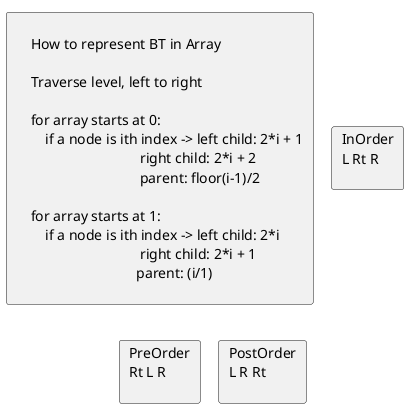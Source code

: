 @startuml
!pragma layout smetana
allow_mixing

Card array_rep [

    How to represent BT in Array

    Traverse level, left to right

    for array starts at 0:
        if a node is ith index -> left child: 2*i + 1
                                  right child: 2*i + 2
                                  parent: floor(i-1)/2

    for array starts at 1:
        if a node is ith index -> left child: 2*i
                                  right child: 2*i + 1
                                 parent: (i/1)

]

Card Inorder [
    InOrder
    L Rt R

]


Card Preorder [
    PreOrder
    Rt L R

]


Card Postorder [
    PostOrder
    L R Rt

]


@enduml

